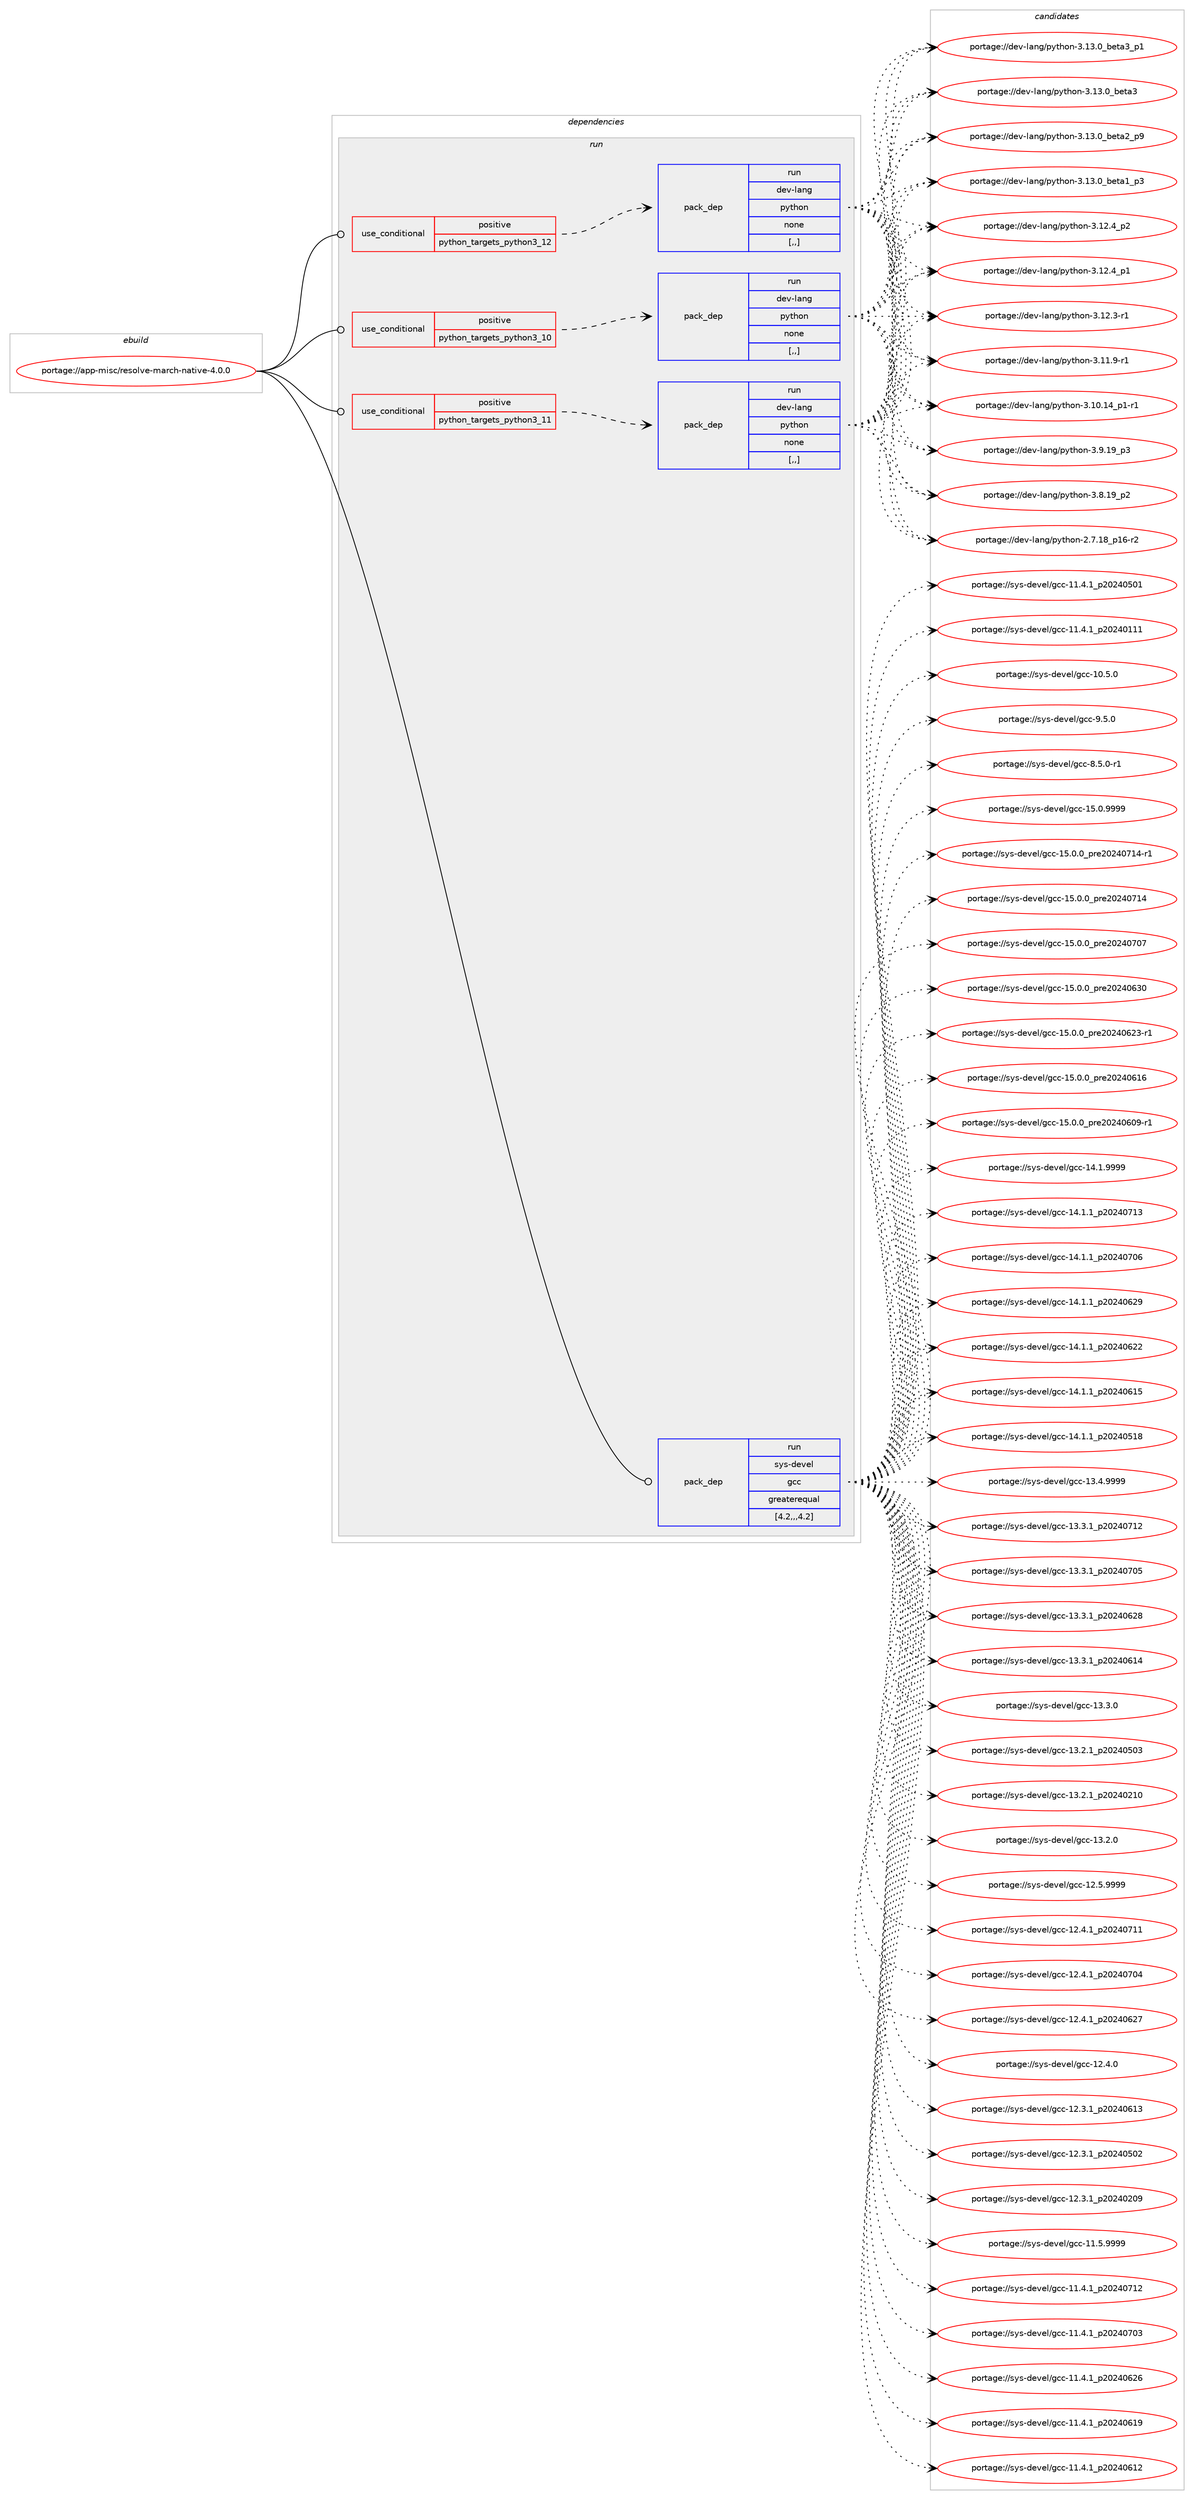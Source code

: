 digraph prolog {

# *************
# Graph options
# *************

newrank=true;
concentrate=true;
compound=true;
graph [rankdir=LR,fontname=Helvetica,fontsize=10,ranksep=1.5];#, ranksep=2.5, nodesep=0.2];
edge  [arrowhead=vee];
node  [fontname=Helvetica,fontsize=10];

# **********
# The ebuild
# **********

subgraph cluster_leftcol {
color=gray;
rank=same;
label=<<i>ebuild</i>>;
id [label="portage://app-misc/resolve-march-native-4.0.0", color=red, width=4, href="../app-misc/resolve-march-native-4.0.0.svg"];
}

# ****************
# The dependencies
# ****************

subgraph cluster_midcol {
color=gray;
label=<<i>dependencies</i>>;
subgraph cluster_compile {
fillcolor="#eeeeee";
style=filled;
label=<<i>compile</i>>;
}
subgraph cluster_compileandrun {
fillcolor="#eeeeee";
style=filled;
label=<<i>compile and run</i>>;
}
subgraph cluster_run {
fillcolor="#eeeeee";
style=filled;
label=<<i>run</i>>;
subgraph cond12546 {
dependency43365 [label=<<TABLE BORDER="0" CELLBORDER="1" CELLSPACING="0" CELLPADDING="4"><TR><TD ROWSPAN="3" CELLPADDING="10">use_conditional</TD></TR><TR><TD>positive</TD></TR><TR><TD>python_targets_python3_10</TD></TR></TABLE>>, shape=none, color=red];
subgraph pack30431 {
dependency43366 [label=<<TABLE BORDER="0" CELLBORDER="1" CELLSPACING="0" CELLPADDING="4" WIDTH="220"><TR><TD ROWSPAN="6" CELLPADDING="30">pack_dep</TD></TR><TR><TD WIDTH="110">run</TD></TR><TR><TD>dev-lang</TD></TR><TR><TD>python</TD></TR><TR><TD>none</TD></TR><TR><TD>[,,]</TD></TR></TABLE>>, shape=none, color=blue];
}
dependency43365:e -> dependency43366:w [weight=20,style="dashed",arrowhead="vee"];
}
id:e -> dependency43365:w [weight=20,style="solid",arrowhead="odot"];
subgraph cond12547 {
dependency43367 [label=<<TABLE BORDER="0" CELLBORDER="1" CELLSPACING="0" CELLPADDING="4"><TR><TD ROWSPAN="3" CELLPADDING="10">use_conditional</TD></TR><TR><TD>positive</TD></TR><TR><TD>python_targets_python3_11</TD></TR></TABLE>>, shape=none, color=red];
subgraph pack30432 {
dependency43368 [label=<<TABLE BORDER="0" CELLBORDER="1" CELLSPACING="0" CELLPADDING="4" WIDTH="220"><TR><TD ROWSPAN="6" CELLPADDING="30">pack_dep</TD></TR><TR><TD WIDTH="110">run</TD></TR><TR><TD>dev-lang</TD></TR><TR><TD>python</TD></TR><TR><TD>none</TD></TR><TR><TD>[,,]</TD></TR></TABLE>>, shape=none, color=blue];
}
dependency43367:e -> dependency43368:w [weight=20,style="dashed",arrowhead="vee"];
}
id:e -> dependency43367:w [weight=20,style="solid",arrowhead="odot"];
subgraph cond12548 {
dependency43369 [label=<<TABLE BORDER="0" CELLBORDER="1" CELLSPACING="0" CELLPADDING="4"><TR><TD ROWSPAN="3" CELLPADDING="10">use_conditional</TD></TR><TR><TD>positive</TD></TR><TR><TD>python_targets_python3_12</TD></TR></TABLE>>, shape=none, color=red];
subgraph pack30433 {
dependency43370 [label=<<TABLE BORDER="0" CELLBORDER="1" CELLSPACING="0" CELLPADDING="4" WIDTH="220"><TR><TD ROWSPAN="6" CELLPADDING="30">pack_dep</TD></TR><TR><TD WIDTH="110">run</TD></TR><TR><TD>dev-lang</TD></TR><TR><TD>python</TD></TR><TR><TD>none</TD></TR><TR><TD>[,,]</TD></TR></TABLE>>, shape=none, color=blue];
}
dependency43369:e -> dependency43370:w [weight=20,style="dashed",arrowhead="vee"];
}
id:e -> dependency43369:w [weight=20,style="solid",arrowhead="odot"];
subgraph pack30434 {
dependency43371 [label=<<TABLE BORDER="0" CELLBORDER="1" CELLSPACING="0" CELLPADDING="4" WIDTH="220"><TR><TD ROWSPAN="6" CELLPADDING="30">pack_dep</TD></TR><TR><TD WIDTH="110">run</TD></TR><TR><TD>sys-devel</TD></TR><TR><TD>gcc</TD></TR><TR><TD>greaterequal</TD></TR><TR><TD>[4.2,,,4.2]</TD></TR></TABLE>>, shape=none, color=blue];
}
id:e -> dependency43371:w [weight=20,style="solid",arrowhead="odot"];
}
}

# **************
# The candidates
# **************

subgraph cluster_choices {
rank=same;
color=gray;
label=<<i>candidates</i>>;

subgraph choice30431 {
color=black;
nodesep=1;
choice10010111845108971101034711212111610411111045514649514648959810111697519511249 [label="portage://dev-lang/python-3.13.0_beta3_p1", color=red, width=4,href="../dev-lang/python-3.13.0_beta3_p1.svg"];
choice1001011184510897110103471121211161041111104551464951464895981011169751 [label="portage://dev-lang/python-3.13.0_beta3", color=red, width=4,href="../dev-lang/python-3.13.0_beta3.svg"];
choice10010111845108971101034711212111610411111045514649514648959810111697509511257 [label="portage://dev-lang/python-3.13.0_beta2_p9", color=red, width=4,href="../dev-lang/python-3.13.0_beta2_p9.svg"];
choice10010111845108971101034711212111610411111045514649514648959810111697499511251 [label="portage://dev-lang/python-3.13.0_beta1_p3", color=red, width=4,href="../dev-lang/python-3.13.0_beta1_p3.svg"];
choice100101118451089711010347112121116104111110455146495046529511250 [label="portage://dev-lang/python-3.12.4_p2", color=red, width=4,href="../dev-lang/python-3.12.4_p2.svg"];
choice100101118451089711010347112121116104111110455146495046529511249 [label="portage://dev-lang/python-3.12.4_p1", color=red, width=4,href="../dev-lang/python-3.12.4_p1.svg"];
choice100101118451089711010347112121116104111110455146495046514511449 [label="portage://dev-lang/python-3.12.3-r1", color=red, width=4,href="../dev-lang/python-3.12.3-r1.svg"];
choice100101118451089711010347112121116104111110455146494946574511449 [label="portage://dev-lang/python-3.11.9-r1", color=red, width=4,href="../dev-lang/python-3.11.9-r1.svg"];
choice100101118451089711010347112121116104111110455146494846495295112494511449 [label="portage://dev-lang/python-3.10.14_p1-r1", color=red, width=4,href="../dev-lang/python-3.10.14_p1-r1.svg"];
choice100101118451089711010347112121116104111110455146574649579511251 [label="portage://dev-lang/python-3.9.19_p3", color=red, width=4,href="../dev-lang/python-3.9.19_p3.svg"];
choice100101118451089711010347112121116104111110455146564649579511250 [label="portage://dev-lang/python-3.8.19_p2", color=red, width=4,href="../dev-lang/python-3.8.19_p2.svg"];
choice100101118451089711010347112121116104111110455046554649569511249544511450 [label="portage://dev-lang/python-2.7.18_p16-r2", color=red, width=4,href="../dev-lang/python-2.7.18_p16-r2.svg"];
dependency43366:e -> choice10010111845108971101034711212111610411111045514649514648959810111697519511249:w [style=dotted,weight="100"];
dependency43366:e -> choice1001011184510897110103471121211161041111104551464951464895981011169751:w [style=dotted,weight="100"];
dependency43366:e -> choice10010111845108971101034711212111610411111045514649514648959810111697509511257:w [style=dotted,weight="100"];
dependency43366:e -> choice10010111845108971101034711212111610411111045514649514648959810111697499511251:w [style=dotted,weight="100"];
dependency43366:e -> choice100101118451089711010347112121116104111110455146495046529511250:w [style=dotted,weight="100"];
dependency43366:e -> choice100101118451089711010347112121116104111110455146495046529511249:w [style=dotted,weight="100"];
dependency43366:e -> choice100101118451089711010347112121116104111110455146495046514511449:w [style=dotted,weight="100"];
dependency43366:e -> choice100101118451089711010347112121116104111110455146494946574511449:w [style=dotted,weight="100"];
dependency43366:e -> choice100101118451089711010347112121116104111110455146494846495295112494511449:w [style=dotted,weight="100"];
dependency43366:e -> choice100101118451089711010347112121116104111110455146574649579511251:w [style=dotted,weight="100"];
dependency43366:e -> choice100101118451089711010347112121116104111110455146564649579511250:w [style=dotted,weight="100"];
dependency43366:e -> choice100101118451089711010347112121116104111110455046554649569511249544511450:w [style=dotted,weight="100"];
}
subgraph choice30432 {
color=black;
nodesep=1;
choice10010111845108971101034711212111610411111045514649514648959810111697519511249 [label="portage://dev-lang/python-3.13.0_beta3_p1", color=red, width=4,href="../dev-lang/python-3.13.0_beta3_p1.svg"];
choice1001011184510897110103471121211161041111104551464951464895981011169751 [label="portage://dev-lang/python-3.13.0_beta3", color=red, width=4,href="../dev-lang/python-3.13.0_beta3.svg"];
choice10010111845108971101034711212111610411111045514649514648959810111697509511257 [label="portage://dev-lang/python-3.13.0_beta2_p9", color=red, width=4,href="../dev-lang/python-3.13.0_beta2_p9.svg"];
choice10010111845108971101034711212111610411111045514649514648959810111697499511251 [label="portage://dev-lang/python-3.13.0_beta1_p3", color=red, width=4,href="../dev-lang/python-3.13.0_beta1_p3.svg"];
choice100101118451089711010347112121116104111110455146495046529511250 [label="portage://dev-lang/python-3.12.4_p2", color=red, width=4,href="../dev-lang/python-3.12.4_p2.svg"];
choice100101118451089711010347112121116104111110455146495046529511249 [label="portage://dev-lang/python-3.12.4_p1", color=red, width=4,href="../dev-lang/python-3.12.4_p1.svg"];
choice100101118451089711010347112121116104111110455146495046514511449 [label="portage://dev-lang/python-3.12.3-r1", color=red, width=4,href="../dev-lang/python-3.12.3-r1.svg"];
choice100101118451089711010347112121116104111110455146494946574511449 [label="portage://dev-lang/python-3.11.9-r1", color=red, width=4,href="../dev-lang/python-3.11.9-r1.svg"];
choice100101118451089711010347112121116104111110455146494846495295112494511449 [label="portage://dev-lang/python-3.10.14_p1-r1", color=red, width=4,href="../dev-lang/python-3.10.14_p1-r1.svg"];
choice100101118451089711010347112121116104111110455146574649579511251 [label="portage://dev-lang/python-3.9.19_p3", color=red, width=4,href="../dev-lang/python-3.9.19_p3.svg"];
choice100101118451089711010347112121116104111110455146564649579511250 [label="portage://dev-lang/python-3.8.19_p2", color=red, width=4,href="../dev-lang/python-3.8.19_p2.svg"];
choice100101118451089711010347112121116104111110455046554649569511249544511450 [label="portage://dev-lang/python-2.7.18_p16-r2", color=red, width=4,href="../dev-lang/python-2.7.18_p16-r2.svg"];
dependency43368:e -> choice10010111845108971101034711212111610411111045514649514648959810111697519511249:w [style=dotted,weight="100"];
dependency43368:e -> choice1001011184510897110103471121211161041111104551464951464895981011169751:w [style=dotted,weight="100"];
dependency43368:e -> choice10010111845108971101034711212111610411111045514649514648959810111697509511257:w [style=dotted,weight="100"];
dependency43368:e -> choice10010111845108971101034711212111610411111045514649514648959810111697499511251:w [style=dotted,weight="100"];
dependency43368:e -> choice100101118451089711010347112121116104111110455146495046529511250:w [style=dotted,weight="100"];
dependency43368:e -> choice100101118451089711010347112121116104111110455146495046529511249:w [style=dotted,weight="100"];
dependency43368:e -> choice100101118451089711010347112121116104111110455146495046514511449:w [style=dotted,weight="100"];
dependency43368:e -> choice100101118451089711010347112121116104111110455146494946574511449:w [style=dotted,weight="100"];
dependency43368:e -> choice100101118451089711010347112121116104111110455146494846495295112494511449:w [style=dotted,weight="100"];
dependency43368:e -> choice100101118451089711010347112121116104111110455146574649579511251:w [style=dotted,weight="100"];
dependency43368:e -> choice100101118451089711010347112121116104111110455146564649579511250:w [style=dotted,weight="100"];
dependency43368:e -> choice100101118451089711010347112121116104111110455046554649569511249544511450:w [style=dotted,weight="100"];
}
subgraph choice30433 {
color=black;
nodesep=1;
choice10010111845108971101034711212111610411111045514649514648959810111697519511249 [label="portage://dev-lang/python-3.13.0_beta3_p1", color=red, width=4,href="../dev-lang/python-3.13.0_beta3_p1.svg"];
choice1001011184510897110103471121211161041111104551464951464895981011169751 [label="portage://dev-lang/python-3.13.0_beta3", color=red, width=4,href="../dev-lang/python-3.13.0_beta3.svg"];
choice10010111845108971101034711212111610411111045514649514648959810111697509511257 [label="portage://dev-lang/python-3.13.0_beta2_p9", color=red, width=4,href="../dev-lang/python-3.13.0_beta2_p9.svg"];
choice10010111845108971101034711212111610411111045514649514648959810111697499511251 [label="portage://dev-lang/python-3.13.0_beta1_p3", color=red, width=4,href="../dev-lang/python-3.13.0_beta1_p3.svg"];
choice100101118451089711010347112121116104111110455146495046529511250 [label="portage://dev-lang/python-3.12.4_p2", color=red, width=4,href="../dev-lang/python-3.12.4_p2.svg"];
choice100101118451089711010347112121116104111110455146495046529511249 [label="portage://dev-lang/python-3.12.4_p1", color=red, width=4,href="../dev-lang/python-3.12.4_p1.svg"];
choice100101118451089711010347112121116104111110455146495046514511449 [label="portage://dev-lang/python-3.12.3-r1", color=red, width=4,href="../dev-lang/python-3.12.3-r1.svg"];
choice100101118451089711010347112121116104111110455146494946574511449 [label="portage://dev-lang/python-3.11.9-r1", color=red, width=4,href="../dev-lang/python-3.11.9-r1.svg"];
choice100101118451089711010347112121116104111110455146494846495295112494511449 [label="portage://dev-lang/python-3.10.14_p1-r1", color=red, width=4,href="../dev-lang/python-3.10.14_p1-r1.svg"];
choice100101118451089711010347112121116104111110455146574649579511251 [label="portage://dev-lang/python-3.9.19_p3", color=red, width=4,href="../dev-lang/python-3.9.19_p3.svg"];
choice100101118451089711010347112121116104111110455146564649579511250 [label="portage://dev-lang/python-3.8.19_p2", color=red, width=4,href="../dev-lang/python-3.8.19_p2.svg"];
choice100101118451089711010347112121116104111110455046554649569511249544511450 [label="portage://dev-lang/python-2.7.18_p16-r2", color=red, width=4,href="../dev-lang/python-2.7.18_p16-r2.svg"];
dependency43370:e -> choice10010111845108971101034711212111610411111045514649514648959810111697519511249:w [style=dotted,weight="100"];
dependency43370:e -> choice1001011184510897110103471121211161041111104551464951464895981011169751:w [style=dotted,weight="100"];
dependency43370:e -> choice10010111845108971101034711212111610411111045514649514648959810111697509511257:w [style=dotted,weight="100"];
dependency43370:e -> choice10010111845108971101034711212111610411111045514649514648959810111697499511251:w [style=dotted,weight="100"];
dependency43370:e -> choice100101118451089711010347112121116104111110455146495046529511250:w [style=dotted,weight="100"];
dependency43370:e -> choice100101118451089711010347112121116104111110455146495046529511249:w [style=dotted,weight="100"];
dependency43370:e -> choice100101118451089711010347112121116104111110455146495046514511449:w [style=dotted,weight="100"];
dependency43370:e -> choice100101118451089711010347112121116104111110455146494946574511449:w [style=dotted,weight="100"];
dependency43370:e -> choice100101118451089711010347112121116104111110455146494846495295112494511449:w [style=dotted,weight="100"];
dependency43370:e -> choice100101118451089711010347112121116104111110455146574649579511251:w [style=dotted,weight="100"];
dependency43370:e -> choice100101118451089711010347112121116104111110455146564649579511250:w [style=dotted,weight="100"];
dependency43370:e -> choice100101118451089711010347112121116104111110455046554649569511249544511450:w [style=dotted,weight="100"];
}
subgraph choice30434 {
color=black;
nodesep=1;
choice1151211154510010111810110847103999945495346484657575757 [label="portage://sys-devel/gcc-15.0.9999", color=red, width=4,href="../sys-devel/gcc-15.0.9999.svg"];
choice11512111545100101118101108471039999454953464846489511211410150485052485549524511449 [label="portage://sys-devel/gcc-15.0.0_pre20240714-r1", color=red, width=4,href="../sys-devel/gcc-15.0.0_pre20240714-r1.svg"];
choice1151211154510010111810110847103999945495346484648951121141015048505248554952 [label="portage://sys-devel/gcc-15.0.0_pre20240714", color=red, width=4,href="../sys-devel/gcc-15.0.0_pre20240714.svg"];
choice1151211154510010111810110847103999945495346484648951121141015048505248554855 [label="portage://sys-devel/gcc-15.0.0_pre20240707", color=red, width=4,href="../sys-devel/gcc-15.0.0_pre20240707.svg"];
choice1151211154510010111810110847103999945495346484648951121141015048505248545148 [label="portage://sys-devel/gcc-15.0.0_pre20240630", color=red, width=4,href="../sys-devel/gcc-15.0.0_pre20240630.svg"];
choice11512111545100101118101108471039999454953464846489511211410150485052485450514511449 [label="portage://sys-devel/gcc-15.0.0_pre20240623-r1", color=red, width=4,href="../sys-devel/gcc-15.0.0_pre20240623-r1.svg"];
choice1151211154510010111810110847103999945495346484648951121141015048505248544954 [label="portage://sys-devel/gcc-15.0.0_pre20240616", color=red, width=4,href="../sys-devel/gcc-15.0.0_pre20240616.svg"];
choice11512111545100101118101108471039999454953464846489511211410150485052485448574511449 [label="portage://sys-devel/gcc-15.0.0_pre20240609-r1", color=red, width=4,href="../sys-devel/gcc-15.0.0_pre20240609-r1.svg"];
choice1151211154510010111810110847103999945495246494657575757 [label="portage://sys-devel/gcc-14.1.9999", color=red, width=4,href="../sys-devel/gcc-14.1.9999.svg"];
choice1151211154510010111810110847103999945495246494649951125048505248554951 [label="portage://sys-devel/gcc-14.1.1_p20240713", color=red, width=4,href="../sys-devel/gcc-14.1.1_p20240713.svg"];
choice1151211154510010111810110847103999945495246494649951125048505248554854 [label="portage://sys-devel/gcc-14.1.1_p20240706", color=red, width=4,href="../sys-devel/gcc-14.1.1_p20240706.svg"];
choice1151211154510010111810110847103999945495246494649951125048505248545057 [label="portage://sys-devel/gcc-14.1.1_p20240629", color=red, width=4,href="../sys-devel/gcc-14.1.1_p20240629.svg"];
choice1151211154510010111810110847103999945495246494649951125048505248545050 [label="portage://sys-devel/gcc-14.1.1_p20240622", color=red, width=4,href="../sys-devel/gcc-14.1.1_p20240622.svg"];
choice1151211154510010111810110847103999945495246494649951125048505248544953 [label="portage://sys-devel/gcc-14.1.1_p20240615", color=red, width=4,href="../sys-devel/gcc-14.1.1_p20240615.svg"];
choice1151211154510010111810110847103999945495246494649951125048505248534956 [label="portage://sys-devel/gcc-14.1.1_p20240518", color=red, width=4,href="../sys-devel/gcc-14.1.1_p20240518.svg"];
choice1151211154510010111810110847103999945495146524657575757 [label="portage://sys-devel/gcc-13.4.9999", color=red, width=4,href="../sys-devel/gcc-13.4.9999.svg"];
choice1151211154510010111810110847103999945495146514649951125048505248554950 [label="portage://sys-devel/gcc-13.3.1_p20240712", color=red, width=4,href="../sys-devel/gcc-13.3.1_p20240712.svg"];
choice1151211154510010111810110847103999945495146514649951125048505248554853 [label="portage://sys-devel/gcc-13.3.1_p20240705", color=red, width=4,href="../sys-devel/gcc-13.3.1_p20240705.svg"];
choice1151211154510010111810110847103999945495146514649951125048505248545056 [label="portage://sys-devel/gcc-13.3.1_p20240628", color=red, width=4,href="../sys-devel/gcc-13.3.1_p20240628.svg"];
choice1151211154510010111810110847103999945495146514649951125048505248544952 [label="portage://sys-devel/gcc-13.3.1_p20240614", color=red, width=4,href="../sys-devel/gcc-13.3.1_p20240614.svg"];
choice1151211154510010111810110847103999945495146514648 [label="portage://sys-devel/gcc-13.3.0", color=red, width=4,href="../sys-devel/gcc-13.3.0.svg"];
choice1151211154510010111810110847103999945495146504649951125048505248534851 [label="portage://sys-devel/gcc-13.2.1_p20240503", color=red, width=4,href="../sys-devel/gcc-13.2.1_p20240503.svg"];
choice1151211154510010111810110847103999945495146504649951125048505248504948 [label="portage://sys-devel/gcc-13.2.1_p20240210", color=red, width=4,href="../sys-devel/gcc-13.2.1_p20240210.svg"];
choice1151211154510010111810110847103999945495146504648 [label="portage://sys-devel/gcc-13.2.0", color=red, width=4,href="../sys-devel/gcc-13.2.0.svg"];
choice1151211154510010111810110847103999945495046534657575757 [label="portage://sys-devel/gcc-12.5.9999", color=red, width=4,href="../sys-devel/gcc-12.5.9999.svg"];
choice1151211154510010111810110847103999945495046524649951125048505248554949 [label="portage://sys-devel/gcc-12.4.1_p20240711", color=red, width=4,href="../sys-devel/gcc-12.4.1_p20240711.svg"];
choice1151211154510010111810110847103999945495046524649951125048505248554852 [label="portage://sys-devel/gcc-12.4.1_p20240704", color=red, width=4,href="../sys-devel/gcc-12.4.1_p20240704.svg"];
choice1151211154510010111810110847103999945495046524649951125048505248545055 [label="portage://sys-devel/gcc-12.4.1_p20240627", color=red, width=4,href="../sys-devel/gcc-12.4.1_p20240627.svg"];
choice1151211154510010111810110847103999945495046524648 [label="portage://sys-devel/gcc-12.4.0", color=red, width=4,href="../sys-devel/gcc-12.4.0.svg"];
choice1151211154510010111810110847103999945495046514649951125048505248544951 [label="portage://sys-devel/gcc-12.3.1_p20240613", color=red, width=4,href="../sys-devel/gcc-12.3.1_p20240613.svg"];
choice1151211154510010111810110847103999945495046514649951125048505248534850 [label="portage://sys-devel/gcc-12.3.1_p20240502", color=red, width=4,href="../sys-devel/gcc-12.3.1_p20240502.svg"];
choice1151211154510010111810110847103999945495046514649951125048505248504857 [label="portage://sys-devel/gcc-12.3.1_p20240209", color=red, width=4,href="../sys-devel/gcc-12.3.1_p20240209.svg"];
choice1151211154510010111810110847103999945494946534657575757 [label="portage://sys-devel/gcc-11.5.9999", color=red, width=4,href="../sys-devel/gcc-11.5.9999.svg"];
choice1151211154510010111810110847103999945494946524649951125048505248554950 [label="portage://sys-devel/gcc-11.4.1_p20240712", color=red, width=4,href="../sys-devel/gcc-11.4.1_p20240712.svg"];
choice1151211154510010111810110847103999945494946524649951125048505248554851 [label="portage://sys-devel/gcc-11.4.1_p20240703", color=red, width=4,href="../sys-devel/gcc-11.4.1_p20240703.svg"];
choice1151211154510010111810110847103999945494946524649951125048505248545054 [label="portage://sys-devel/gcc-11.4.1_p20240626", color=red, width=4,href="../sys-devel/gcc-11.4.1_p20240626.svg"];
choice1151211154510010111810110847103999945494946524649951125048505248544957 [label="portage://sys-devel/gcc-11.4.1_p20240619", color=red, width=4,href="../sys-devel/gcc-11.4.1_p20240619.svg"];
choice1151211154510010111810110847103999945494946524649951125048505248544950 [label="portage://sys-devel/gcc-11.4.1_p20240612", color=red, width=4,href="../sys-devel/gcc-11.4.1_p20240612.svg"];
choice1151211154510010111810110847103999945494946524649951125048505248534849 [label="portage://sys-devel/gcc-11.4.1_p20240501", color=red, width=4,href="../sys-devel/gcc-11.4.1_p20240501.svg"];
choice1151211154510010111810110847103999945494946524649951125048505248494949 [label="portage://sys-devel/gcc-11.4.1_p20240111", color=red, width=4,href="../sys-devel/gcc-11.4.1_p20240111.svg"];
choice1151211154510010111810110847103999945494846534648 [label="portage://sys-devel/gcc-10.5.0", color=red, width=4,href="../sys-devel/gcc-10.5.0.svg"];
choice11512111545100101118101108471039999455746534648 [label="portage://sys-devel/gcc-9.5.0", color=red, width=4,href="../sys-devel/gcc-9.5.0.svg"];
choice115121115451001011181011084710399994556465346484511449 [label="portage://sys-devel/gcc-8.5.0-r1", color=red, width=4,href="../sys-devel/gcc-8.5.0-r1.svg"];
dependency43371:e -> choice1151211154510010111810110847103999945495346484657575757:w [style=dotted,weight="100"];
dependency43371:e -> choice11512111545100101118101108471039999454953464846489511211410150485052485549524511449:w [style=dotted,weight="100"];
dependency43371:e -> choice1151211154510010111810110847103999945495346484648951121141015048505248554952:w [style=dotted,weight="100"];
dependency43371:e -> choice1151211154510010111810110847103999945495346484648951121141015048505248554855:w [style=dotted,weight="100"];
dependency43371:e -> choice1151211154510010111810110847103999945495346484648951121141015048505248545148:w [style=dotted,weight="100"];
dependency43371:e -> choice11512111545100101118101108471039999454953464846489511211410150485052485450514511449:w [style=dotted,weight="100"];
dependency43371:e -> choice1151211154510010111810110847103999945495346484648951121141015048505248544954:w [style=dotted,weight="100"];
dependency43371:e -> choice11512111545100101118101108471039999454953464846489511211410150485052485448574511449:w [style=dotted,weight="100"];
dependency43371:e -> choice1151211154510010111810110847103999945495246494657575757:w [style=dotted,weight="100"];
dependency43371:e -> choice1151211154510010111810110847103999945495246494649951125048505248554951:w [style=dotted,weight="100"];
dependency43371:e -> choice1151211154510010111810110847103999945495246494649951125048505248554854:w [style=dotted,weight="100"];
dependency43371:e -> choice1151211154510010111810110847103999945495246494649951125048505248545057:w [style=dotted,weight="100"];
dependency43371:e -> choice1151211154510010111810110847103999945495246494649951125048505248545050:w [style=dotted,weight="100"];
dependency43371:e -> choice1151211154510010111810110847103999945495246494649951125048505248544953:w [style=dotted,weight="100"];
dependency43371:e -> choice1151211154510010111810110847103999945495246494649951125048505248534956:w [style=dotted,weight="100"];
dependency43371:e -> choice1151211154510010111810110847103999945495146524657575757:w [style=dotted,weight="100"];
dependency43371:e -> choice1151211154510010111810110847103999945495146514649951125048505248554950:w [style=dotted,weight="100"];
dependency43371:e -> choice1151211154510010111810110847103999945495146514649951125048505248554853:w [style=dotted,weight="100"];
dependency43371:e -> choice1151211154510010111810110847103999945495146514649951125048505248545056:w [style=dotted,weight="100"];
dependency43371:e -> choice1151211154510010111810110847103999945495146514649951125048505248544952:w [style=dotted,weight="100"];
dependency43371:e -> choice1151211154510010111810110847103999945495146514648:w [style=dotted,weight="100"];
dependency43371:e -> choice1151211154510010111810110847103999945495146504649951125048505248534851:w [style=dotted,weight="100"];
dependency43371:e -> choice1151211154510010111810110847103999945495146504649951125048505248504948:w [style=dotted,weight="100"];
dependency43371:e -> choice1151211154510010111810110847103999945495146504648:w [style=dotted,weight="100"];
dependency43371:e -> choice1151211154510010111810110847103999945495046534657575757:w [style=dotted,weight="100"];
dependency43371:e -> choice1151211154510010111810110847103999945495046524649951125048505248554949:w [style=dotted,weight="100"];
dependency43371:e -> choice1151211154510010111810110847103999945495046524649951125048505248554852:w [style=dotted,weight="100"];
dependency43371:e -> choice1151211154510010111810110847103999945495046524649951125048505248545055:w [style=dotted,weight="100"];
dependency43371:e -> choice1151211154510010111810110847103999945495046524648:w [style=dotted,weight="100"];
dependency43371:e -> choice1151211154510010111810110847103999945495046514649951125048505248544951:w [style=dotted,weight="100"];
dependency43371:e -> choice1151211154510010111810110847103999945495046514649951125048505248534850:w [style=dotted,weight="100"];
dependency43371:e -> choice1151211154510010111810110847103999945495046514649951125048505248504857:w [style=dotted,weight="100"];
dependency43371:e -> choice1151211154510010111810110847103999945494946534657575757:w [style=dotted,weight="100"];
dependency43371:e -> choice1151211154510010111810110847103999945494946524649951125048505248554950:w [style=dotted,weight="100"];
dependency43371:e -> choice1151211154510010111810110847103999945494946524649951125048505248554851:w [style=dotted,weight="100"];
dependency43371:e -> choice1151211154510010111810110847103999945494946524649951125048505248545054:w [style=dotted,weight="100"];
dependency43371:e -> choice1151211154510010111810110847103999945494946524649951125048505248544957:w [style=dotted,weight="100"];
dependency43371:e -> choice1151211154510010111810110847103999945494946524649951125048505248544950:w [style=dotted,weight="100"];
dependency43371:e -> choice1151211154510010111810110847103999945494946524649951125048505248534849:w [style=dotted,weight="100"];
dependency43371:e -> choice1151211154510010111810110847103999945494946524649951125048505248494949:w [style=dotted,weight="100"];
dependency43371:e -> choice1151211154510010111810110847103999945494846534648:w [style=dotted,weight="100"];
dependency43371:e -> choice11512111545100101118101108471039999455746534648:w [style=dotted,weight="100"];
dependency43371:e -> choice115121115451001011181011084710399994556465346484511449:w [style=dotted,weight="100"];
}
}

}
